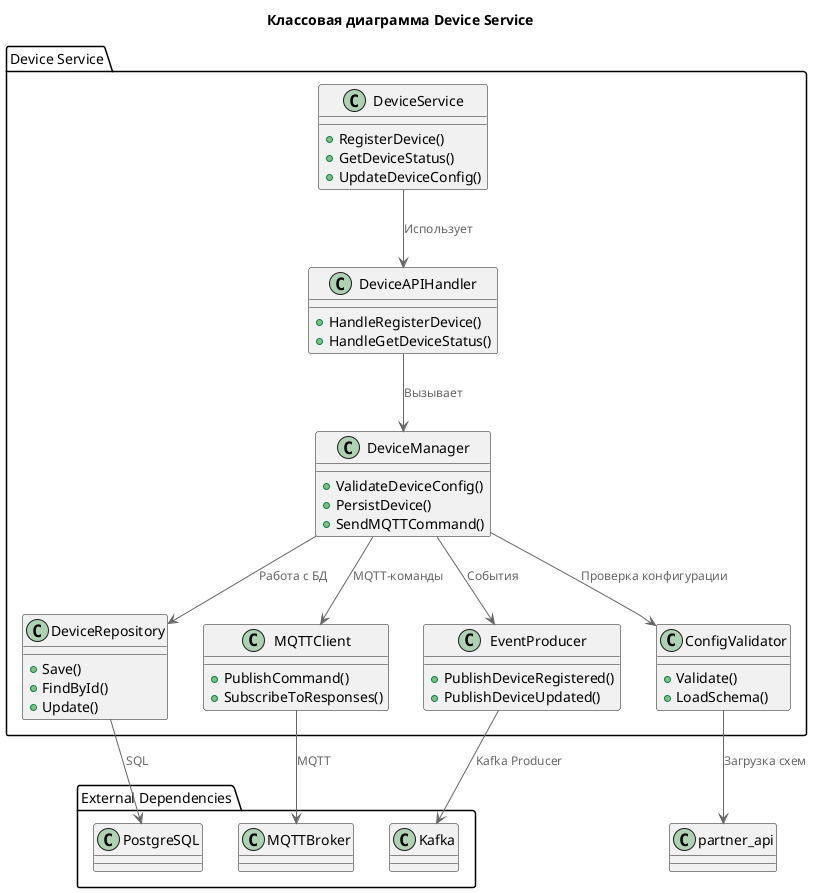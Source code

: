 @startuml
!include <C4/C4_Component>

title Классовая диаграмма Device Service

package "Device Service" {
    class DeviceService {
        +RegisterDevice()
        +GetDeviceStatus()
        +UpdateDeviceConfig()
    }

    class DeviceAPIHandler {
        +HandleRegisterDevice()
        +HandleGetDeviceStatus()
    }

    class DeviceManager {
        +ValidateDeviceConfig()
        +PersistDevice()
        +SendMQTTCommand()
    }

    class DeviceRepository {
        +Save()
        +FindById()
        +Update()
    }

    class MQTTClient {
        +PublishCommand()
        +SubscribeToResponses()
    }

    class EventProducer {
        +PublishDeviceRegistered()
        +PublishDeviceUpdated()
    }

    class ConfigValidator {
        +Validate()
        +LoadSchema()
    }
}

package "External Dependencies" {
    class PostgreSQL
    class Kafka
    class MQTTBroker
}

' Связи
DeviceService --> DeviceAPIHandler : Использует
DeviceAPIHandler --> DeviceManager : Вызывает
DeviceManager --> DeviceRepository : Работа с БД
DeviceManager --> MQTTClient : MQTT-команды
DeviceManager --> EventProducer : События
DeviceManager --> ConfigValidator : Проверка конфигурации

DeviceRepository --> PostgreSQL : SQL
MQTTClient --> MQTTBroker : MQTT
EventProducer --> Kafka : Kafka Producer

ConfigValidator --> "partner_api" : Загрузка схем
@enduml
